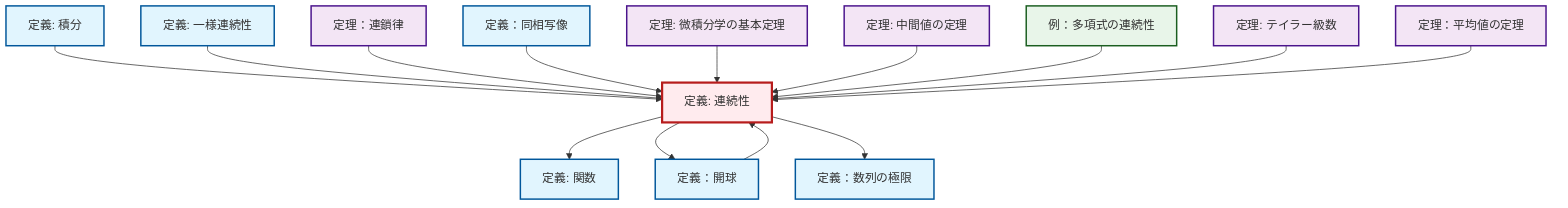 graph TD
    classDef definition fill:#e1f5fe,stroke:#01579b,stroke-width:2px
    classDef theorem fill:#f3e5f5,stroke:#4a148c,stroke-width:2px
    classDef axiom fill:#fff3e0,stroke:#e65100,stroke-width:2px
    classDef example fill:#e8f5e9,stroke:#1b5e20,stroke-width:2px
    classDef current fill:#ffebee,stroke:#b71c1c,stroke-width:3px
    def-integral["定義: 積分"]:::definition
    thm-chain-rule["定理：連鎖律"]:::theorem
    thm-taylor-series["定理: テイラー級数"]:::theorem
    def-continuity["定義: 連続性"]:::definition
    def-limit["定義：数列の極限"]:::definition
    def-function["定義: 関数"]:::definition
    thm-intermediate-value["定理: 中間値の定理"]:::theorem
    ex-polynomial-continuity["例：多項式の連続性"]:::example
    def-homeomorphism["定義：同相写像"]:::definition
    def-open-ball["定義：開球"]:::definition
    thm-fundamental-calculus["定理: 微積分学の基本定理"]:::theorem
    thm-mean-value["定理：平均値の定理"]:::theorem
    def-uniform-continuity["定義: 一様連続性"]:::definition
    def-open-ball --> def-continuity
    def-integral --> def-continuity
    def-uniform-continuity --> def-continuity
    thm-chain-rule --> def-continuity
    def-continuity --> def-function
    def-homeomorphism --> def-continuity
    thm-fundamental-calculus --> def-continuity
    thm-intermediate-value --> def-continuity
    ex-polynomial-continuity --> def-continuity
    thm-taylor-series --> def-continuity
    def-continuity --> def-open-ball
    thm-mean-value --> def-continuity
    def-continuity --> def-limit
    class def-continuity current